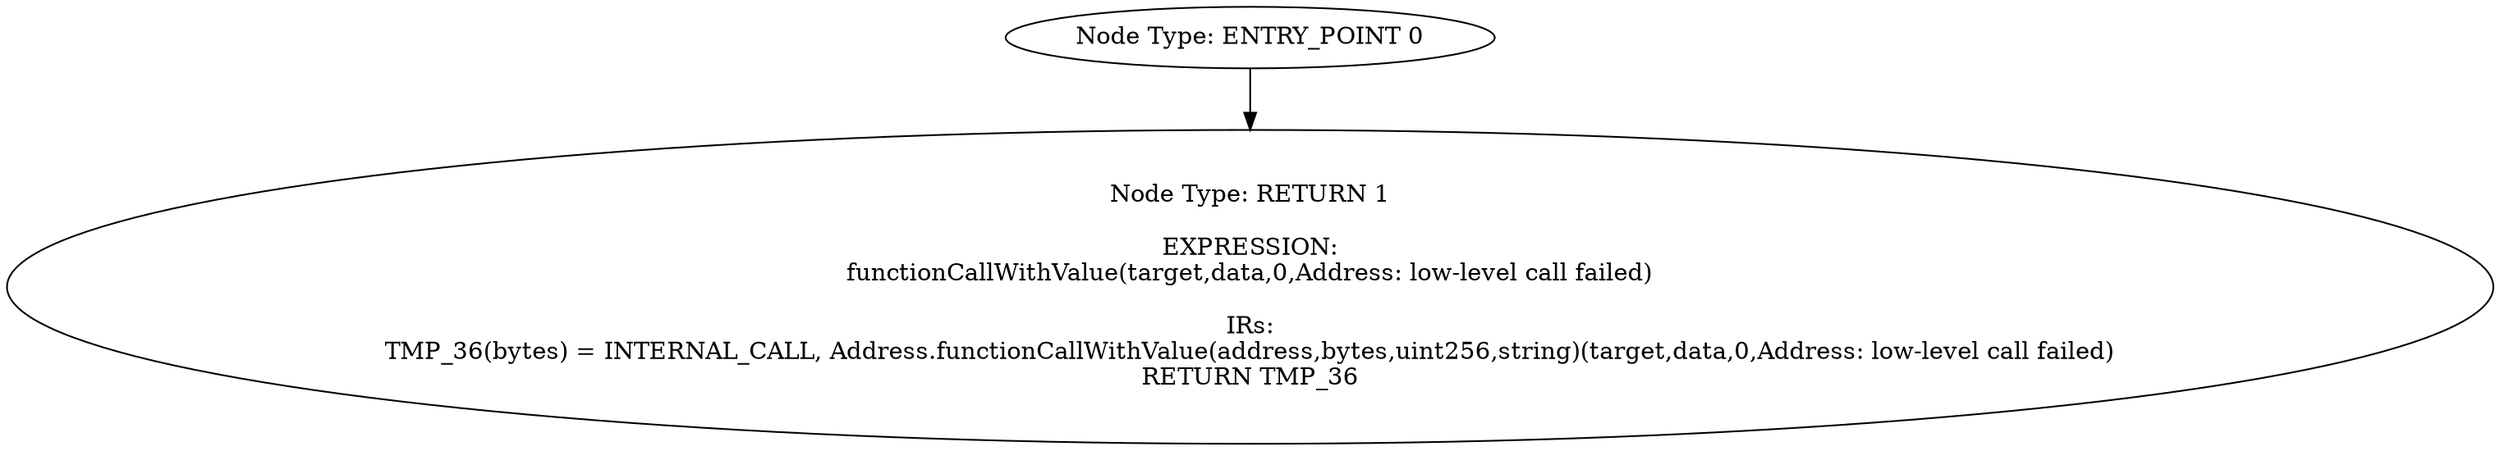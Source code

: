 digraph{
0[label="Node Type: ENTRY_POINT 0
"];
0->1;
1[label="Node Type: RETURN 1

EXPRESSION:
functionCallWithValue(target,data,0,Address: low-level call failed)

IRs:
TMP_36(bytes) = INTERNAL_CALL, Address.functionCallWithValue(address,bytes,uint256,string)(target,data,0,Address: low-level call failed)
RETURN TMP_36"];
}
